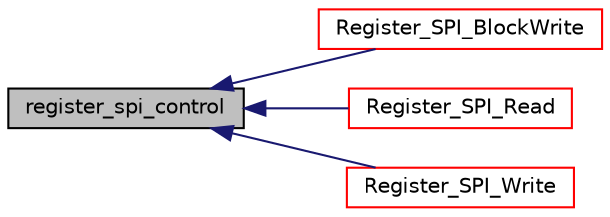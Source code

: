 digraph "register_spi_control"
{
  edge [fontname="Helvetica",fontsize="10",labelfontname="Helvetica",labelfontsize="10"];
  node [fontname="Helvetica",fontsize="10",shape=record];
  rankdir="LR";
  Node16 [label="register_spi_control",height=0.2,width=0.4,color="black", fillcolor="grey75", style="filled", fontcolor="black"];
  Node16 -> Node17 [dir="back",color="midnightblue",fontsize="10",style="solid",fontname="Helvetica"];
  Node17 [label="Register_SPI_BlockWrite",height=0.2,width=0.4,color="red", fillcolor="white", style="filled",URL="$register__io__spi_8h.html#a0662e3575811a227d02c1cfe802744c5",tooltip="The interface function to block write to a sensor register. "];
  Node16 -> Node29 [dir="back",color="midnightblue",fontsize="10",style="solid",fontname="Helvetica"];
  Node29 [label="Register_SPI_Read",height=0.2,width=0.4,color="red", fillcolor="white", style="filled",URL="$register__io__spi_8h.html#a76a3aee498397854509b81ae2da2f85e",tooltip="The interface function to read a sensor register. "];
  Node16 -> Node52 [dir="back",color="midnightblue",fontsize="10",style="solid",fontname="Helvetica"];
  Node52 [label="Register_SPI_Write",height=0.2,width=0.4,color="red", fillcolor="white", style="filled",URL="$register__io__spi_8h.html#ac4eb16e5a939fce81270bab7f6707754",tooltip="The interface function to write a sensor register. "];
}
